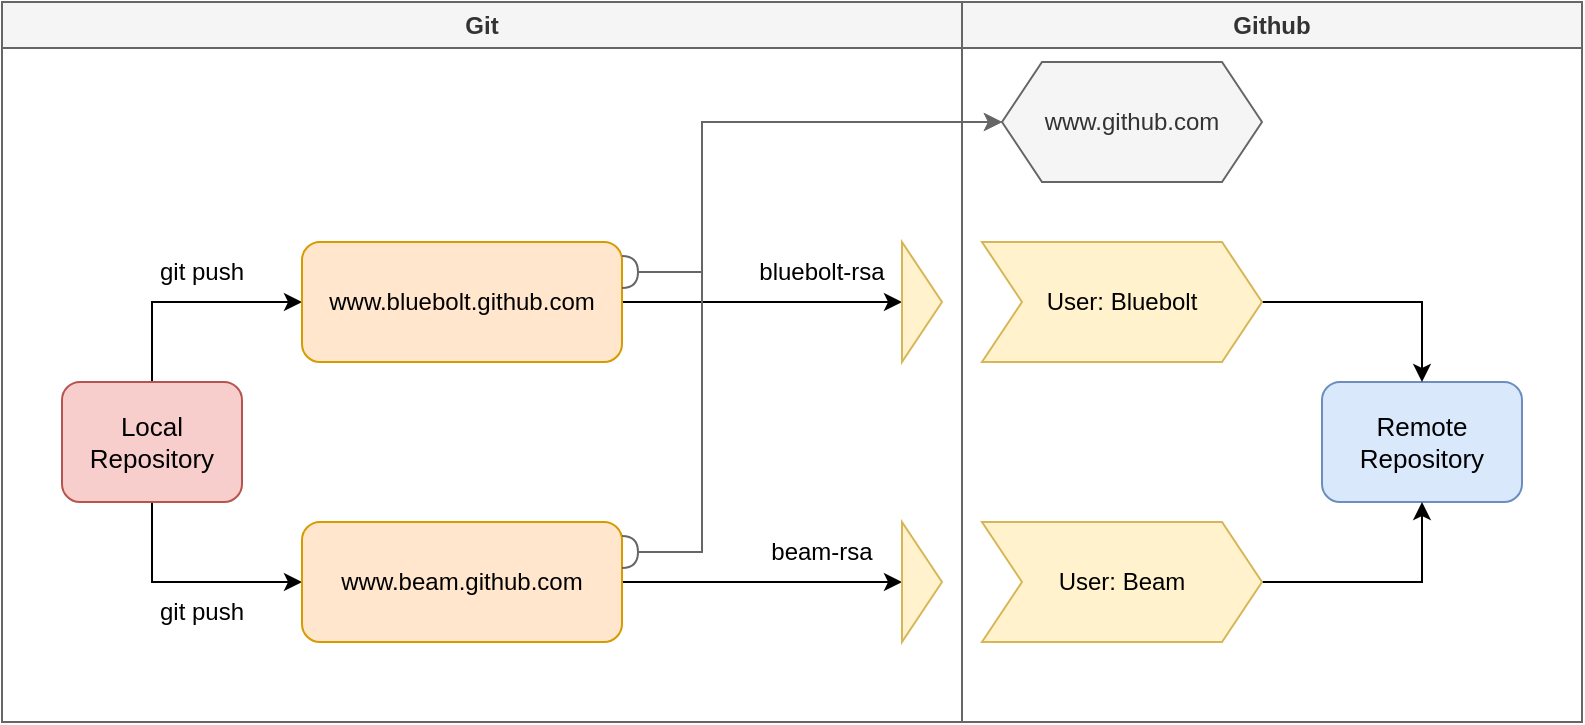 <mxfile version="24.7.5">
  <diagram name="Page-1" id="5y4UX8B6U2edvqAeGiKh">
    <mxGraphModel dx="1050" dy="629" grid="1" gridSize="10" guides="1" tooltips="1" connect="1" arrows="1" fold="1" page="1" pageScale="1" pageWidth="827" pageHeight="1169" math="0" shadow="0">
      <root>
        <mxCell id="0" />
        <mxCell id="1" parent="0" />
        <mxCell id="Fx1tfLLrDtZJdJhDL7sR-4" value="Github" style="swimlane;whiteSpace=wrap;html=1;fillColor=#f5f5f5;fontColor=#333333;strokeColor=#666666;" parent="1" vertex="1">
          <mxGeometry x="510" y="120" width="310" height="360" as="geometry">
            <mxRectangle x="510" y="120" width="80" height="30" as="alternateBounds" />
          </mxGeometry>
        </mxCell>
        <mxCell id="Fx1tfLLrDtZJdJhDL7sR-12" value="&lt;font style=&quot;font-size: 13px;&quot;&gt;Remote Repository&lt;/font&gt;" style="rounded=1;whiteSpace=wrap;html=1;fillColor=#dae8fc;strokeColor=#6c8ebf;" parent="Fx1tfLLrDtZJdJhDL7sR-4" vertex="1">
          <mxGeometry x="180" y="190" width="100" height="60" as="geometry" />
        </mxCell>
        <mxCell id="Fx1tfLLrDtZJdJhDL7sR-24" style="edgeStyle=orthogonalEdgeStyle;rounded=0;orthogonalLoop=1;jettySize=auto;html=1;exitX=1;exitY=0.5;exitDx=0;exitDy=0;entryX=0.5;entryY=0;entryDx=0;entryDy=0;" parent="Fx1tfLLrDtZJdJhDL7sR-4" source="Fx1tfLLrDtZJdJhDL7sR-19" target="Fx1tfLLrDtZJdJhDL7sR-12" edge="1">
          <mxGeometry relative="1" as="geometry" />
        </mxCell>
        <mxCell id="Fx1tfLLrDtZJdJhDL7sR-19" value="User: Bluebolt" style="shape=step;perimeter=stepPerimeter;whiteSpace=wrap;html=1;fixedSize=1;fillColor=#fff2cc;strokeColor=#d6b656;" parent="Fx1tfLLrDtZJdJhDL7sR-4" vertex="1">
          <mxGeometry x="10" y="120" width="140" height="60" as="geometry" />
        </mxCell>
        <mxCell id="Fx1tfLLrDtZJdJhDL7sR-25" style="edgeStyle=orthogonalEdgeStyle;rounded=0;orthogonalLoop=1;jettySize=auto;html=1;exitX=1;exitY=0.5;exitDx=0;exitDy=0;entryX=0.5;entryY=1;entryDx=0;entryDy=0;" parent="Fx1tfLLrDtZJdJhDL7sR-4" source="Fx1tfLLrDtZJdJhDL7sR-20" target="Fx1tfLLrDtZJdJhDL7sR-12" edge="1">
          <mxGeometry relative="1" as="geometry" />
        </mxCell>
        <mxCell id="Fx1tfLLrDtZJdJhDL7sR-20" value="User: Beam" style="shape=step;perimeter=stepPerimeter;whiteSpace=wrap;html=1;fixedSize=1;fillColor=#fff2cc;strokeColor=#d6b656;" parent="Fx1tfLLrDtZJdJhDL7sR-4" vertex="1">
          <mxGeometry x="10" y="260" width="140" height="60" as="geometry" />
        </mxCell>
        <mxCell id="Fx1tfLLrDtZJdJhDL7sR-37" value="www.github.com" style="shape=hexagon;perimeter=hexagonPerimeter2;whiteSpace=wrap;html=1;fixedSize=1;fillColor=#f5f5f5;strokeColor=#666666;fontColor=#333333;" parent="Fx1tfLLrDtZJdJhDL7sR-4" vertex="1">
          <mxGeometry x="20" y="30" width="130" height="60" as="geometry" />
        </mxCell>
        <mxCell id="Fx1tfLLrDtZJdJhDL7sR-5" value="Git" style="swimlane;whiteSpace=wrap;html=1;fillColor=#f5f5f5;fontColor=#333333;strokeColor=#666666;" parent="1" vertex="1">
          <mxGeometry x="30" y="120" width="480" height="360" as="geometry">
            <mxRectangle x="30" y="120" width="60" height="30" as="alternateBounds" />
          </mxGeometry>
        </mxCell>
        <mxCell id="Fx1tfLLrDtZJdJhDL7sR-51" style="edgeStyle=orthogonalEdgeStyle;rounded=0;orthogonalLoop=1;jettySize=auto;html=1;exitX=0.5;exitY=0;exitDx=0;exitDy=0;entryX=0;entryY=0.5;entryDx=0;entryDy=0;" parent="Fx1tfLLrDtZJdJhDL7sR-5" source="Fx1tfLLrDtZJdJhDL7sR-11" target="Fx1tfLLrDtZJdJhDL7sR-40" edge="1">
          <mxGeometry relative="1" as="geometry" />
        </mxCell>
        <mxCell id="Fx1tfLLrDtZJdJhDL7sR-52" style="edgeStyle=orthogonalEdgeStyle;rounded=0;orthogonalLoop=1;jettySize=auto;html=1;exitX=0.5;exitY=1;exitDx=0;exitDy=0;entryX=0;entryY=0.5;entryDx=0;entryDy=0;" parent="Fx1tfLLrDtZJdJhDL7sR-5" source="Fx1tfLLrDtZJdJhDL7sR-11" target="Fx1tfLLrDtZJdJhDL7sR-41" edge="1">
          <mxGeometry relative="1" as="geometry" />
        </mxCell>
        <mxCell id="Fx1tfLLrDtZJdJhDL7sR-11" value="&lt;font style=&quot;font-size: 13px;&quot;&gt;Local Repository&lt;/font&gt;" style="rounded=1;whiteSpace=wrap;html=1;fillColor=#f8cecc;strokeColor=#b85450;" parent="Fx1tfLLrDtZJdJhDL7sR-5" vertex="1">
          <mxGeometry x="30" y="190" width="90" height="60" as="geometry" />
        </mxCell>
        <mxCell id="Fx1tfLLrDtZJdJhDL7sR-46" style="edgeStyle=orthogonalEdgeStyle;rounded=0;orthogonalLoop=1;jettySize=auto;html=1;exitX=1;exitY=0.5;exitDx=0;exitDy=0;entryX=0;entryY=0.5;entryDx=0;entryDy=0;" parent="Fx1tfLLrDtZJdJhDL7sR-5" source="Fx1tfLLrDtZJdJhDL7sR-40" target="Fx1tfLLrDtZJdJhDL7sR-42" edge="1">
          <mxGeometry relative="1" as="geometry" />
        </mxCell>
        <mxCell id="Fx1tfLLrDtZJdJhDL7sR-40" value="www.bluebolt.github.com" style="rounded=1;whiteSpace=wrap;html=1;fillColor=#ffe6cc;strokeColor=#d79b00;" parent="Fx1tfLLrDtZJdJhDL7sR-5" vertex="1">
          <mxGeometry x="150" y="120" width="160" height="60" as="geometry" />
        </mxCell>
        <mxCell id="Fx1tfLLrDtZJdJhDL7sR-47" style="edgeStyle=orthogonalEdgeStyle;rounded=0;orthogonalLoop=1;jettySize=auto;html=1;exitX=1;exitY=0.5;exitDx=0;exitDy=0;entryX=0;entryY=0.5;entryDx=0;entryDy=0;" parent="Fx1tfLLrDtZJdJhDL7sR-5" source="Fx1tfLLrDtZJdJhDL7sR-41" target="Fx1tfLLrDtZJdJhDL7sR-43" edge="1">
          <mxGeometry relative="1" as="geometry" />
        </mxCell>
        <mxCell id="Fx1tfLLrDtZJdJhDL7sR-41" value="www.beam.github.com" style="rounded=1;whiteSpace=wrap;html=1;fillColor=#ffe6cc;strokeColor=#d79b00;" parent="Fx1tfLLrDtZJdJhDL7sR-5" vertex="1">
          <mxGeometry x="150" y="260" width="160" height="60" as="geometry" />
        </mxCell>
        <mxCell id="Fx1tfLLrDtZJdJhDL7sR-42" value="" style="triangle;whiteSpace=wrap;html=1;fillColor=#fff2cc;strokeColor=#d6b656;" parent="Fx1tfLLrDtZJdJhDL7sR-5" vertex="1">
          <mxGeometry x="450" y="120" width="20" height="60" as="geometry" />
        </mxCell>
        <mxCell id="Fx1tfLLrDtZJdJhDL7sR-43" value="" style="triangle;whiteSpace=wrap;html=1;fillColor=#fff2cc;strokeColor=#d6b656;" parent="Fx1tfLLrDtZJdJhDL7sR-5" vertex="1">
          <mxGeometry x="450" y="260" width="20" height="60" as="geometry" />
        </mxCell>
        <mxCell id="Fx1tfLLrDtZJdJhDL7sR-50" value="git push" style="text;strokeColor=none;align=center;fillColor=none;html=1;verticalAlign=middle;whiteSpace=wrap;rounded=0;" parent="Fx1tfLLrDtZJdJhDL7sR-5" vertex="1">
          <mxGeometry x="70" y="120" width="60" height="30" as="geometry" />
        </mxCell>
        <mxCell id="Fx1tfLLrDtZJdJhDL7sR-53" value="git push" style="text;strokeColor=none;align=center;fillColor=none;html=1;verticalAlign=middle;whiteSpace=wrap;rounded=0;" parent="Fx1tfLLrDtZJdJhDL7sR-5" vertex="1">
          <mxGeometry x="70" y="290" width="60" height="30" as="geometry" />
        </mxCell>
        <mxCell id="Fx1tfLLrDtZJdJhDL7sR-64" value="bluebolt-rsa" style="text;strokeColor=none;align=center;fillColor=none;html=1;verticalAlign=middle;whiteSpace=wrap;rounded=0;" parent="Fx1tfLLrDtZJdJhDL7sR-5" vertex="1">
          <mxGeometry x="370" y="120" width="80" height="30" as="geometry" />
        </mxCell>
        <mxCell id="Fx1tfLLrDtZJdJhDL7sR-65" value="beam&lt;span style=&quot;background-color: initial;&quot;&gt;-rsa&lt;/span&gt;" style="text;strokeColor=none;align=center;fillColor=none;html=1;verticalAlign=middle;whiteSpace=wrap;rounded=0;" parent="Fx1tfLLrDtZJdJhDL7sR-5" vertex="1">
          <mxGeometry x="370" y="260" width="80" height="30" as="geometry" />
        </mxCell>
        <mxCell id="Fx1tfLLrDtZJdJhDL7sR-61" style="edgeStyle=orthogonalEdgeStyle;rounded=0;orthogonalLoop=1;jettySize=auto;html=1;exitX=1;exitY=0.25;exitDx=0;exitDy=0;entryX=0;entryY=0.5;entryDx=0;entryDy=0;startArrow=halfCircle;startFill=0;fillColor=#f5f5f5;strokeColor=#666666;" parent="1" source="Fx1tfLLrDtZJdJhDL7sR-40" target="Fx1tfLLrDtZJdJhDL7sR-37" edge="1">
          <mxGeometry relative="1" as="geometry">
            <Array as="points">
              <mxPoint x="380" y="255" />
              <mxPoint x="380" y="180" />
            </Array>
          </mxGeometry>
        </mxCell>
        <mxCell id="Fx1tfLLrDtZJdJhDL7sR-62" style="edgeStyle=orthogonalEdgeStyle;rounded=0;orthogonalLoop=1;jettySize=auto;html=1;exitX=1;exitY=0.25;exitDx=0;exitDy=0;entryX=0;entryY=0.5;entryDx=0;entryDy=0;startArrow=halfCircle;startFill=0;fillColor=#f5f5f5;strokeColor=#666666;" parent="1" source="Fx1tfLLrDtZJdJhDL7sR-41" target="Fx1tfLLrDtZJdJhDL7sR-37" edge="1">
          <mxGeometry relative="1" as="geometry">
            <Array as="points">
              <mxPoint x="380" y="395" />
              <mxPoint x="380" y="180" />
            </Array>
          </mxGeometry>
        </mxCell>
      </root>
    </mxGraphModel>
  </diagram>
</mxfile>
